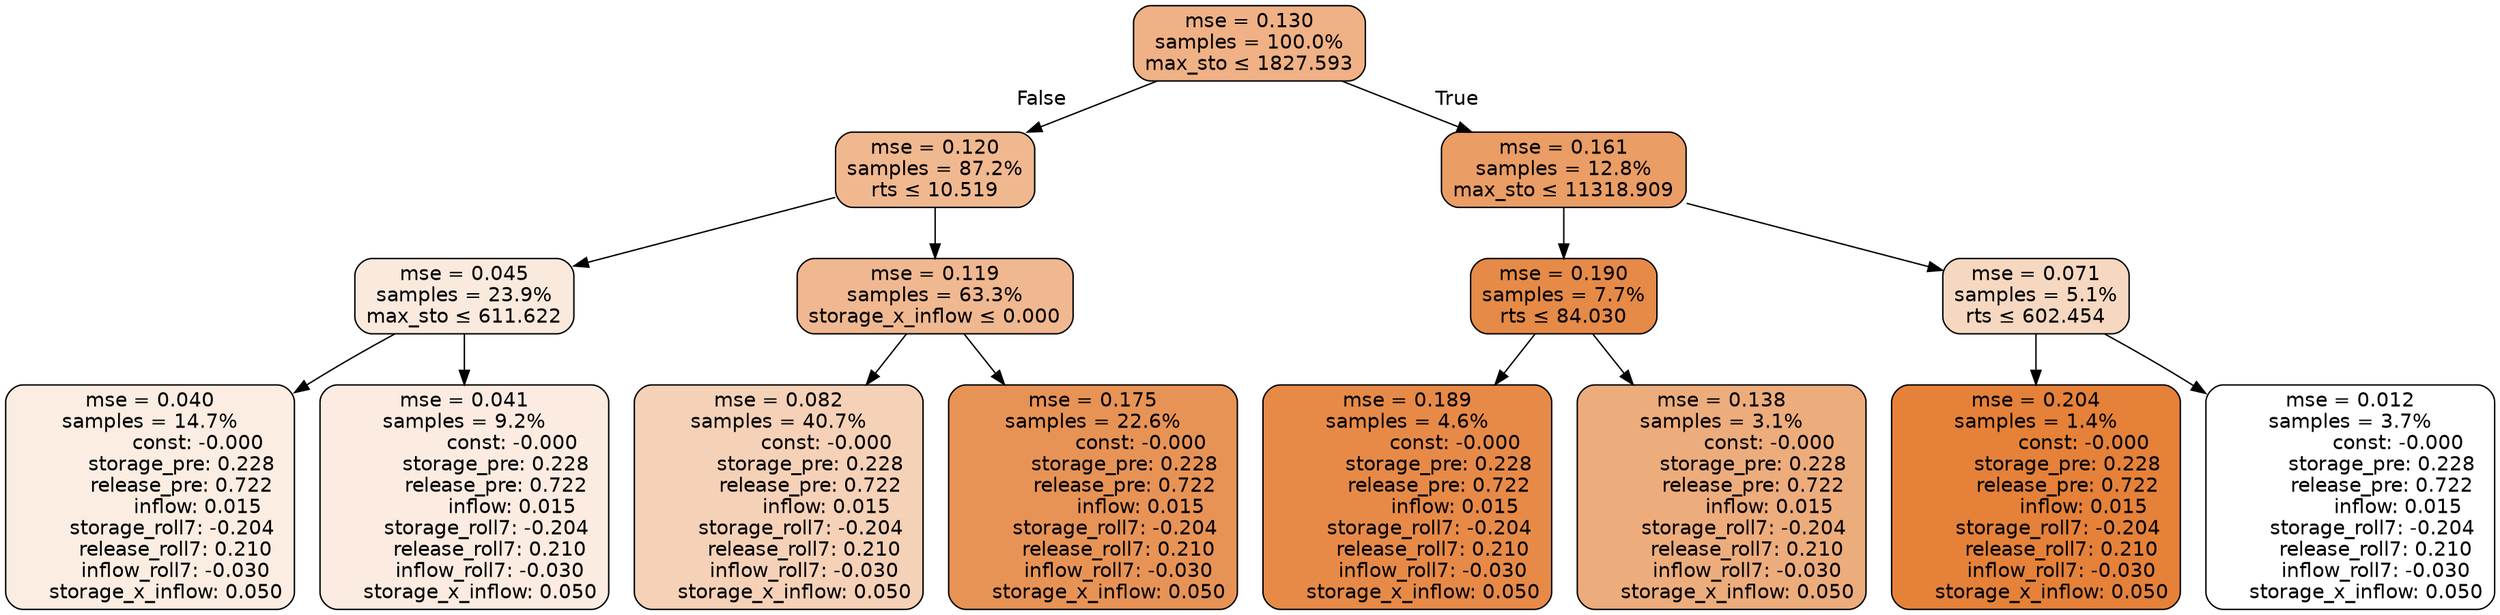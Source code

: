 digraph tree {
node [shape=rectangle, style="filled, rounded", color="black", fontname=helvetica] ;
edge [fontname=helvetica] ;
	"0" [label="mse = 0.130
samples = 100.0%
max_sto &le; 1827.593", fillcolor="#efb185"]
	"1" [label="mse = 0.120
samples = 87.2%
rts &le; 10.519", fillcolor="#f0b88f"]
	"2" [label="mse = 0.045
samples = 23.9%
max_sto &le; 611.622", fillcolor="#fae9dd"]
	"3" [label="mse = 0.040
samples = 14.7%
               const: -0.000
          storage_pre: 0.228
          release_pre: 0.722
               inflow: 0.015
       storage_roll7: -0.204
        release_roll7: 0.210
        inflow_roll7: -0.030
     storage_x_inflow: 0.050", fillcolor="#fbede2"]
	"4" [label="mse = 0.041
samples = 9.2%
               const: -0.000
          storage_pre: 0.228
          release_pre: 0.722
               inflow: 0.015
       storage_roll7: -0.204
        release_roll7: 0.210
        inflow_roll7: -0.030
     storage_x_inflow: 0.050", fillcolor="#fbebe1"]
	"5" [label="mse = 0.119
samples = 63.3%
storage_x_inflow &le; 0.000", fillcolor="#f0b890"]
	"6" [label="mse = 0.082
samples = 40.7%
               const: -0.000
          storage_pre: 0.228
          release_pre: 0.722
               inflow: 0.015
       storage_roll7: -0.204
        release_roll7: 0.210
        inflow_roll7: -0.030
     storage_x_inflow: 0.050", fillcolor="#f5d1b7"]
	"7" [label="mse = 0.175
samples = 22.6%
               const: -0.000
          storage_pre: 0.228
          release_pre: 0.722
               inflow: 0.015
       storage_roll7: -0.204
        release_roll7: 0.210
        inflow_roll7: -0.030
     storage_x_inflow: 0.050", fillcolor="#e89356"]
	"8" [label="mse = 0.161
samples = 12.8%
max_sto &le; 11318.909", fillcolor="#ea9d65"]
	"9" [label="mse = 0.190
samples = 7.7%
rts &le; 84.030", fillcolor="#e68a47"]
	"10" [label="mse = 0.189
samples = 4.6%
               const: -0.000
          storage_pre: 0.228
          release_pre: 0.722
               inflow: 0.015
       storage_roll7: -0.204
        release_roll7: 0.210
        inflow_roll7: -0.030
     storage_x_inflow: 0.050", fillcolor="#e78a48"]
	"11" [label="mse = 0.138
samples = 3.1%
               const: -0.000
          storage_pre: 0.228
          release_pre: 0.722
               inflow: 0.015
       storage_roll7: -0.204
        release_roll7: 0.210
        inflow_roll7: -0.030
     storage_x_inflow: 0.050", fillcolor="#edac7c"]
	"12" [label="mse = 0.071
samples = 5.1%
rts &le; 602.454", fillcolor="#f6d8c1"]
	"13" [label="mse = 0.204
samples = 1.4%
               const: -0.000
          storage_pre: 0.228
          release_pre: 0.722
               inflow: 0.015
       storage_roll7: -0.204
        release_roll7: 0.210
        inflow_roll7: -0.030
     storage_x_inflow: 0.050", fillcolor="#e58139"]
	"14" [label="mse = 0.012
samples = 3.7%
               const: -0.000
          storage_pre: 0.228
          release_pre: 0.722
               inflow: 0.015
       storage_roll7: -0.204
        release_roll7: 0.210
        inflow_roll7: -0.030
     storage_x_inflow: 0.050", fillcolor="#ffffff"]

	"0" -> "1" [labeldistance=2.5, labelangle=45, headlabel="False"]
	"1" -> "2"
	"2" -> "3"
	"2" -> "4"
	"1" -> "5"
	"5" -> "6"
	"5" -> "7"
	"0" -> "8" [labeldistance=2.5, labelangle=-45, headlabel="True"]
	"8" -> "9"
	"9" -> "10"
	"9" -> "11"
	"8" -> "12"
	"12" -> "13"
	"12" -> "14"
}